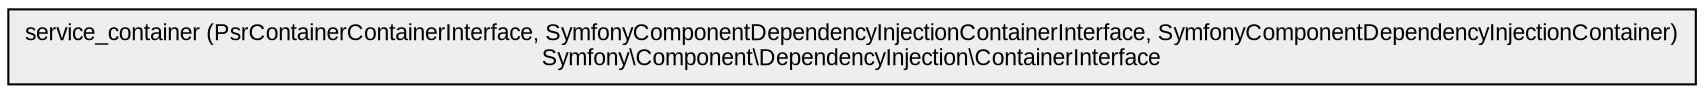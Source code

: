 digraph sc {
  ratio="compress"
  node [fontsize="11" fontname="Arial" shape="record"];
  edge [fontsize="9" fontname="Arial" color="grey" arrowhead="open" arrowsize="0.5"];

  node_service_container [label="service_container (Psr\Container\ContainerInterface, Symfony\Component\DependencyInjection\ContainerInterface, Symfony\Component\DependencyInjection\Container)\nSymfony\\Component\\DependencyInjection\\ContainerInterface\n", shape=record, fillcolor="#eeeeee", style="filled"];
}
